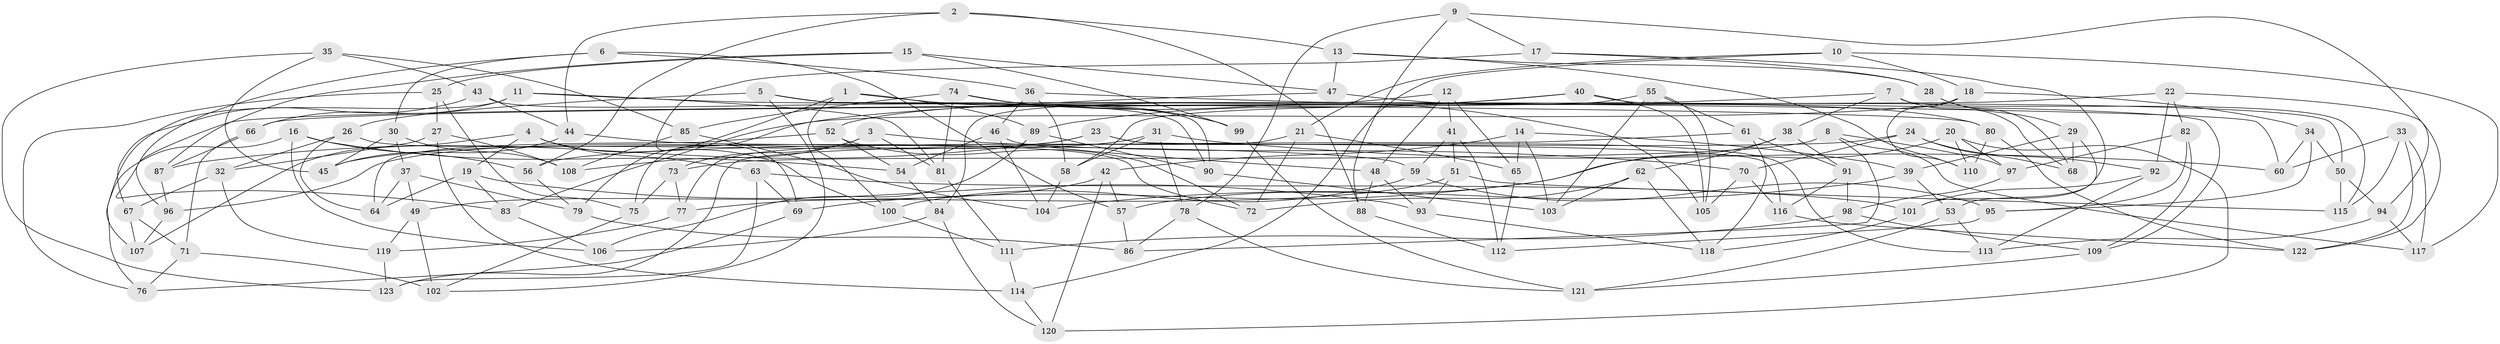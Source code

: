 // Generated by graph-tools (version 1.1) at 2025/38/03/09/25 02:38:17]
// undirected, 123 vertices, 246 edges
graph export_dot {
graph [start="1"]
  node [color=gray90,style=filled];
  1;
  2;
  3;
  4;
  5;
  6;
  7;
  8;
  9;
  10;
  11;
  12;
  13;
  14;
  15;
  16;
  17;
  18;
  19;
  20;
  21;
  22;
  23;
  24;
  25;
  26;
  27;
  28;
  29;
  30;
  31;
  32;
  33;
  34;
  35;
  36;
  37;
  38;
  39;
  40;
  41;
  42;
  43;
  44;
  45;
  46;
  47;
  48;
  49;
  50;
  51;
  52;
  53;
  54;
  55;
  56;
  57;
  58;
  59;
  60;
  61;
  62;
  63;
  64;
  65;
  66;
  67;
  68;
  69;
  70;
  71;
  72;
  73;
  74;
  75;
  76;
  77;
  78;
  79;
  80;
  81;
  82;
  83;
  84;
  85;
  86;
  87;
  88;
  89;
  90;
  91;
  92;
  93;
  94;
  95;
  96;
  97;
  98;
  99;
  100;
  101;
  102;
  103;
  104;
  105;
  106;
  107;
  108;
  109;
  110;
  111;
  112;
  113;
  114;
  115;
  116;
  117;
  118;
  119;
  120;
  121;
  122;
  123;
  1 -- 100;
  1 -- 89;
  1 -- 99;
  1 -- 79;
  2 -- 56;
  2 -- 13;
  2 -- 44;
  2 -- 88;
  3 -- 73;
  3 -- 108;
  3 -- 70;
  3 -- 81;
  4 -- 107;
  4 -- 19;
  4 -- 100;
  4 -- 63;
  5 -- 109;
  5 -- 90;
  5 -- 102;
  5 -- 26;
  6 -- 83;
  6 -- 36;
  6 -- 30;
  6 -- 57;
  7 -- 96;
  7 -- 38;
  7 -- 115;
  7 -- 68;
  8 -- 117;
  8 -- 86;
  8 -- 97;
  8 -- 73;
  9 -- 17;
  9 -- 88;
  9 -- 78;
  9 -- 94;
  10 -- 117;
  10 -- 21;
  10 -- 18;
  10 -- 114;
  11 -- 81;
  11 -- 66;
  11 -- 80;
  11 -- 107;
  12 -- 84;
  12 -- 48;
  12 -- 65;
  12 -- 41;
  13 -- 47;
  13 -- 28;
  13 -- 110;
  14 -- 42;
  14 -- 39;
  14 -- 65;
  14 -- 103;
  15 -- 87;
  15 -- 47;
  15 -- 25;
  15 -- 99;
  16 -- 76;
  16 -- 56;
  16 -- 106;
  16 -- 54;
  17 -- 28;
  17 -- 101;
  17 -- 69;
  18 -- 110;
  18 -- 83;
  18 -- 34;
  19 -- 83;
  19 -- 64;
  19 -- 93;
  20 -- 97;
  20 -- 69;
  20 -- 120;
  20 -- 110;
  21 -- 65;
  21 -- 77;
  21 -- 72;
  22 -- 82;
  22 -- 122;
  22 -- 92;
  22 -- 66;
  23 -- 45;
  23 -- 116;
  23 -- 87;
  23 -- 113;
  24 -- 92;
  24 -- 68;
  24 -- 56;
  24 -- 70;
  25 -- 76;
  25 -- 27;
  25 -- 75;
  26 -- 32;
  26 -- 72;
  26 -- 64;
  27 -- 114;
  27 -- 32;
  27 -- 108;
  28 -- 68;
  28 -- 29;
  29 -- 68;
  29 -- 53;
  29 -- 39;
  30 -- 37;
  30 -- 108;
  30 -- 45;
  31 -- 96;
  31 -- 78;
  31 -- 58;
  31 -- 60;
  32 -- 119;
  32 -- 67;
  33 -- 122;
  33 -- 117;
  33 -- 60;
  33 -- 115;
  34 -- 50;
  34 -- 95;
  34 -- 60;
  35 -- 43;
  35 -- 45;
  35 -- 85;
  35 -- 123;
  36 -- 60;
  36 -- 58;
  36 -- 46;
  37 -- 49;
  37 -- 64;
  37 -- 79;
  38 -- 62;
  38 -- 91;
  38 -- 57;
  39 -- 104;
  39 -- 53;
  40 -- 105;
  40 -- 50;
  40 -- 52;
  40 -- 89;
  41 -- 51;
  41 -- 112;
  41 -- 59;
  42 -- 49;
  42 -- 57;
  42 -- 120;
  43 -- 67;
  43 -- 90;
  43 -- 44;
  44 -- 45;
  44 -- 59;
  46 -- 104;
  46 -- 48;
  46 -- 54;
  47 -- 75;
  47 -- 80;
  48 -- 88;
  48 -- 93;
  49 -- 119;
  49 -- 102;
  50 -- 115;
  50 -- 94;
  51 -- 93;
  51 -- 115;
  51 -- 77;
  52 -- 54;
  52 -- 72;
  52 -- 64;
  53 -- 113;
  53 -- 121;
  54 -- 84;
  55 -- 58;
  55 -- 103;
  55 -- 61;
  55 -- 105;
  56 -- 79;
  57 -- 86;
  58 -- 104;
  59 -- 95;
  59 -- 100;
  61 -- 123;
  61 -- 118;
  61 -- 91;
  62 -- 118;
  62 -- 72;
  62 -- 103;
  63 -- 123;
  63 -- 101;
  63 -- 69;
  65 -- 112;
  66 -- 87;
  66 -- 71;
  67 -- 71;
  67 -- 107;
  69 -- 76;
  70 -- 105;
  70 -- 116;
  71 -- 102;
  71 -- 76;
  73 -- 75;
  73 -- 77;
  74 -- 81;
  74 -- 99;
  74 -- 85;
  74 -- 105;
  75 -- 102;
  77 -- 119;
  78 -- 121;
  78 -- 86;
  79 -- 86;
  80 -- 122;
  80 -- 110;
  81 -- 111;
  82 -- 109;
  82 -- 97;
  82 -- 95;
  83 -- 106;
  84 -- 120;
  84 -- 106;
  85 -- 108;
  85 -- 104;
  87 -- 96;
  88 -- 112;
  89 -- 90;
  89 -- 106;
  90 -- 103;
  91 -- 116;
  91 -- 98;
  92 -- 101;
  92 -- 113;
  93 -- 118;
  94 -- 117;
  94 -- 113;
  95 -- 112;
  96 -- 107;
  97 -- 98;
  98 -- 111;
  98 -- 109;
  99 -- 121;
  100 -- 111;
  101 -- 118;
  109 -- 121;
  111 -- 114;
  114 -- 120;
  116 -- 122;
  119 -- 123;
}
